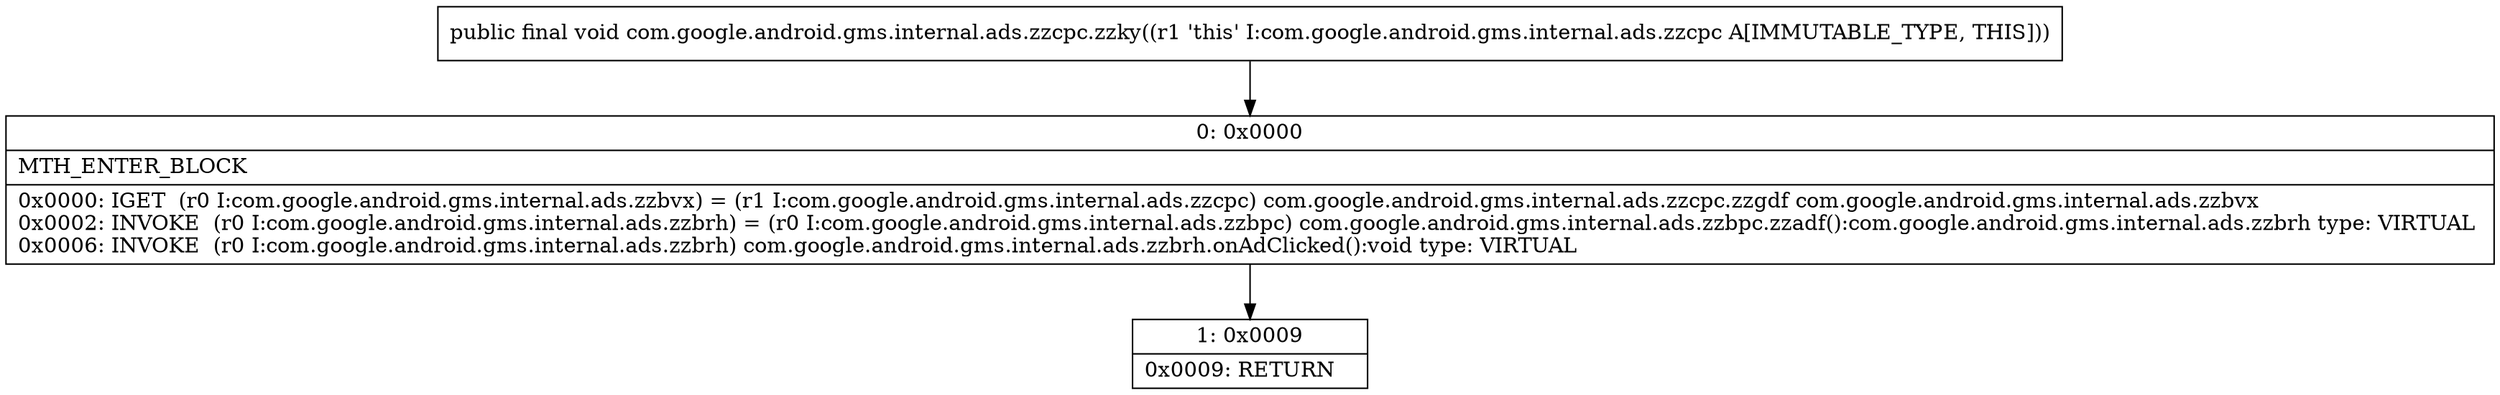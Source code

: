 digraph "CFG forcom.google.android.gms.internal.ads.zzcpc.zzky()V" {
Node_0 [shape=record,label="{0\:\ 0x0000|MTH_ENTER_BLOCK\l|0x0000: IGET  (r0 I:com.google.android.gms.internal.ads.zzbvx) = (r1 I:com.google.android.gms.internal.ads.zzcpc) com.google.android.gms.internal.ads.zzcpc.zzgdf com.google.android.gms.internal.ads.zzbvx \l0x0002: INVOKE  (r0 I:com.google.android.gms.internal.ads.zzbrh) = (r0 I:com.google.android.gms.internal.ads.zzbpc) com.google.android.gms.internal.ads.zzbpc.zzadf():com.google.android.gms.internal.ads.zzbrh type: VIRTUAL \l0x0006: INVOKE  (r0 I:com.google.android.gms.internal.ads.zzbrh) com.google.android.gms.internal.ads.zzbrh.onAdClicked():void type: VIRTUAL \l}"];
Node_1 [shape=record,label="{1\:\ 0x0009|0x0009: RETURN   \l}"];
MethodNode[shape=record,label="{public final void com.google.android.gms.internal.ads.zzcpc.zzky((r1 'this' I:com.google.android.gms.internal.ads.zzcpc A[IMMUTABLE_TYPE, THIS])) }"];
MethodNode -> Node_0;
Node_0 -> Node_1;
}

